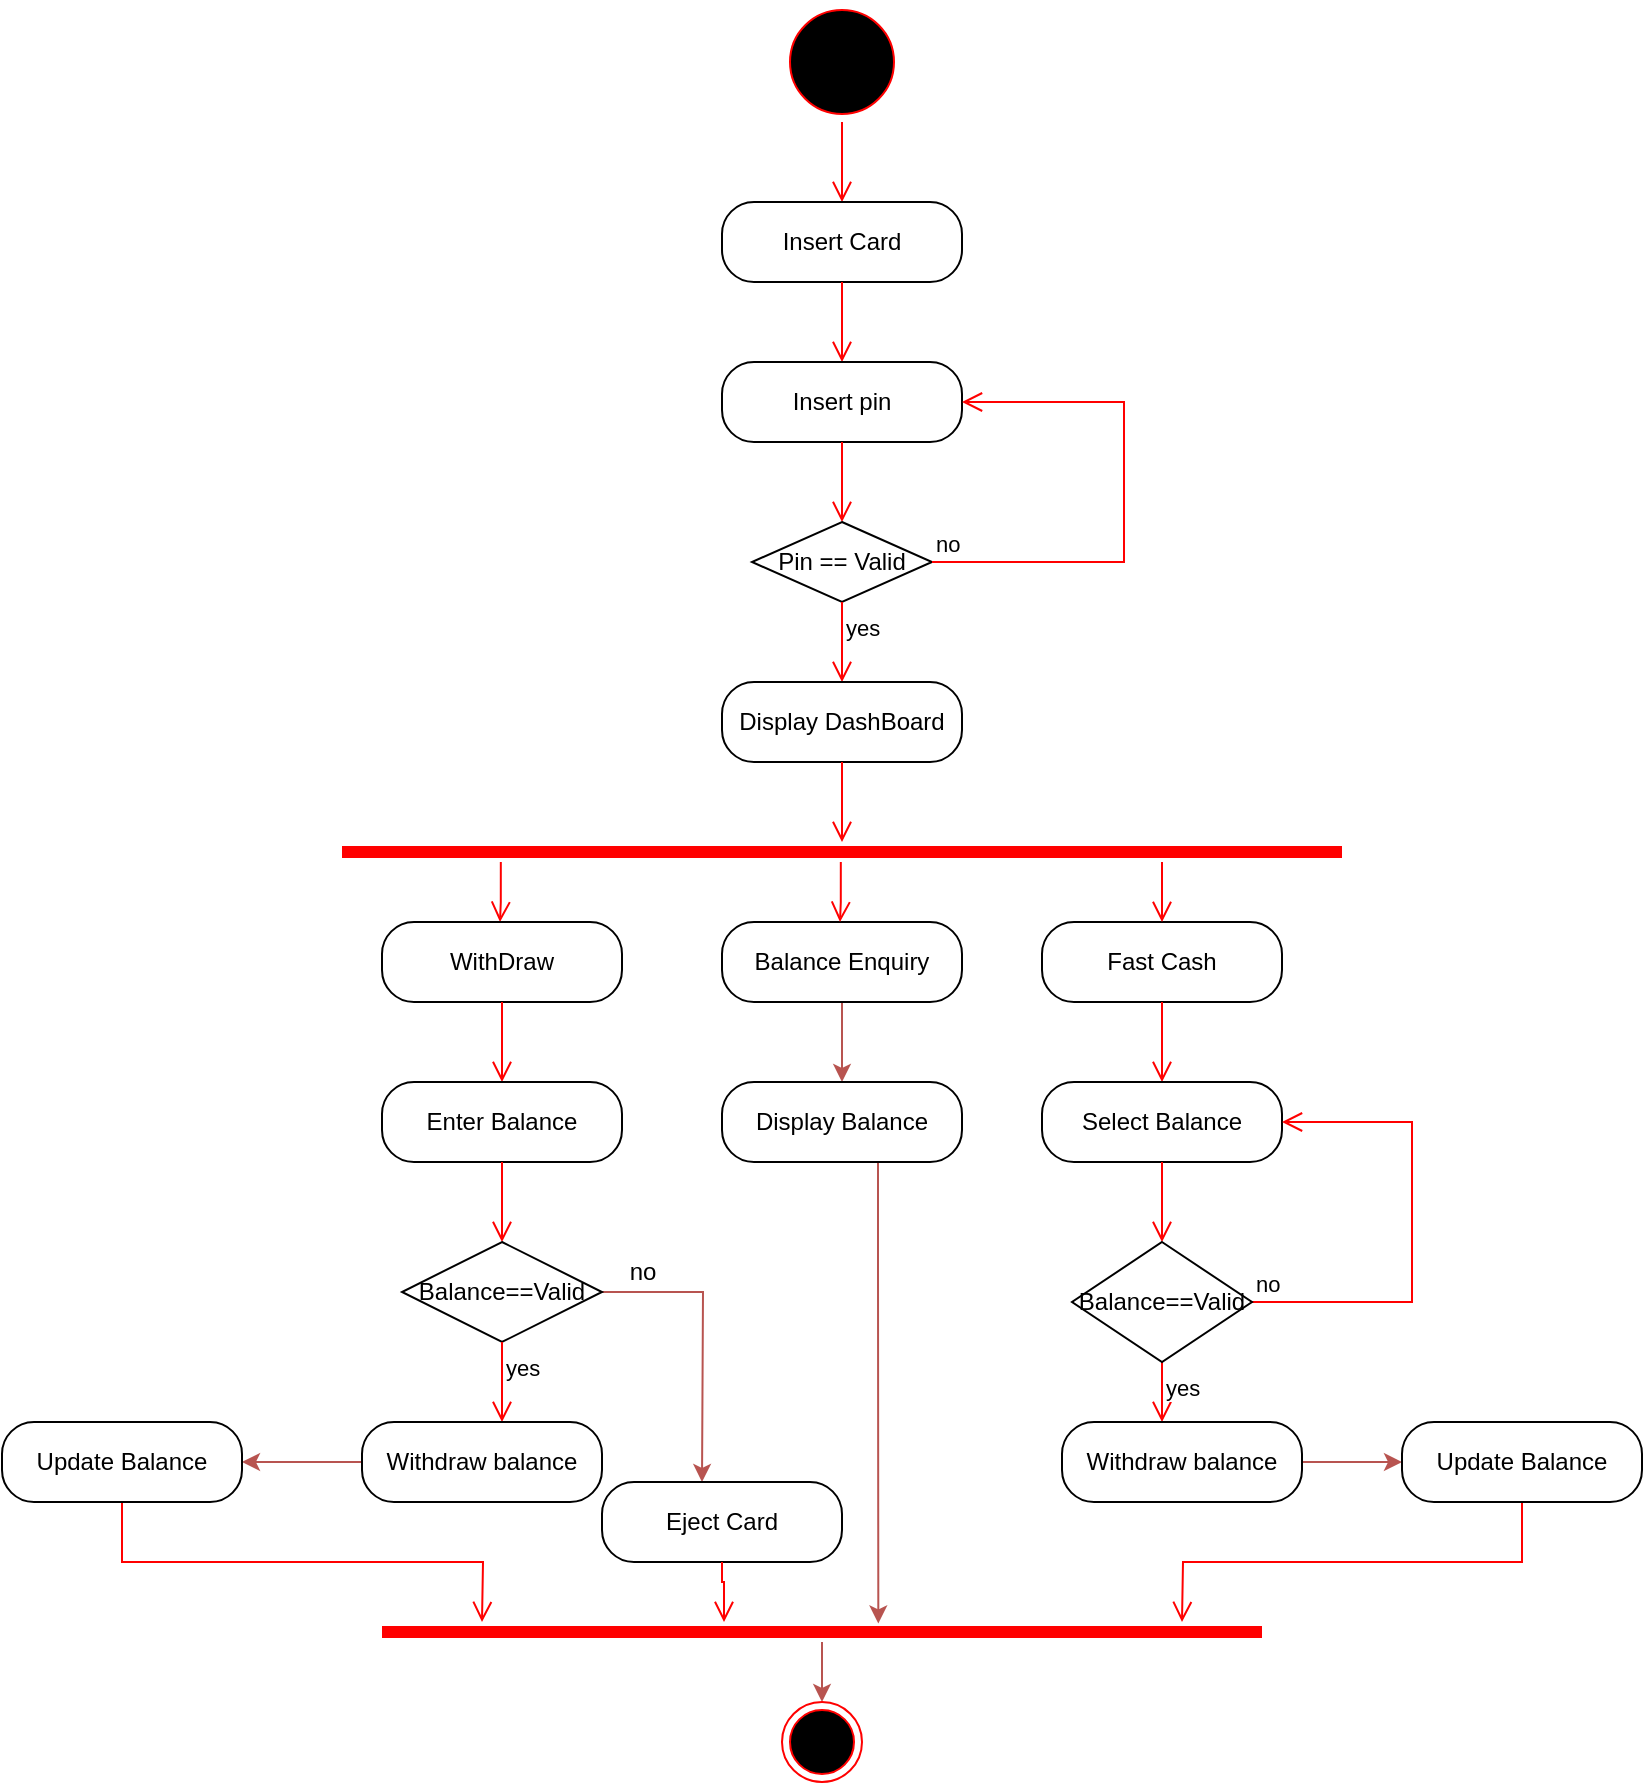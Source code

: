<mxfile version="24.7.7">
  <diagram name="Page-1" id="0783ab3e-0a74-02c8-0abd-f7b4e66b4bec">
    <mxGraphModel dx="2153" dy="1809" grid="1" gridSize="10" guides="1" tooltips="1" connect="1" arrows="1" fold="1" page="1" pageScale="1" pageWidth="850" pageHeight="1100" background="none" math="0" shadow="0">
      <root>
        <mxCell id="0" />
        <mxCell id="1" parent="0" />
        <mxCell id="CcU4lqQbevAo3Q5dIPAm-1" value="" style="ellipse;html=1;shape=startState;fillColor=#000000;strokeColor=#ff0000;" parent="1" vertex="1">
          <mxGeometry x="380" y="-1100" width="60" height="60" as="geometry" />
        </mxCell>
        <mxCell id="CcU4lqQbevAo3Q5dIPAm-2" value="" style="edgeStyle=orthogonalEdgeStyle;html=1;verticalAlign=bottom;endArrow=open;endSize=8;strokeColor=#ff0000;rounded=0;" parent="1" source="CcU4lqQbevAo3Q5dIPAm-1" edge="1">
          <mxGeometry relative="1" as="geometry">
            <mxPoint x="410" y="-1000" as="targetPoint" />
            <Array as="points">
              <mxPoint x="410" y="-1010" />
            </Array>
          </mxGeometry>
        </mxCell>
        <mxCell id="CcU4lqQbevAo3Q5dIPAm-3" value="Insert Card" style="rounded=1;whiteSpace=wrap;html=1;arcSize=40;" parent="1" vertex="1">
          <mxGeometry x="350" y="-1000" width="120" height="40" as="geometry" />
        </mxCell>
        <mxCell id="CcU4lqQbevAo3Q5dIPAm-4" value="" style="edgeStyle=orthogonalEdgeStyle;html=1;verticalAlign=bottom;endArrow=open;endSize=8;strokeColor=#ff0000;rounded=0;" parent="1" source="CcU4lqQbevAo3Q5dIPAm-3" edge="1">
          <mxGeometry relative="1" as="geometry">
            <mxPoint x="410" y="-920" as="targetPoint" />
          </mxGeometry>
        </mxCell>
        <mxCell id="CcU4lqQbevAo3Q5dIPAm-5" value="Insert pin" style="rounded=1;whiteSpace=wrap;html=1;arcSize=40;" parent="1" vertex="1">
          <mxGeometry x="350" y="-920" width="120" height="40" as="geometry" />
        </mxCell>
        <mxCell id="CcU4lqQbevAo3Q5dIPAm-6" value="" style="edgeStyle=orthogonalEdgeStyle;html=1;verticalAlign=bottom;endArrow=open;endSize=8;strokeColor=#ff0000;rounded=0;" parent="1" source="CcU4lqQbevAo3Q5dIPAm-5" edge="1">
          <mxGeometry relative="1" as="geometry">
            <mxPoint x="410" y="-840" as="targetPoint" />
          </mxGeometry>
        </mxCell>
        <mxCell id="CcU4lqQbevAo3Q5dIPAm-7" value="Pin == Valid" style="rhombus;whiteSpace=wrap;html=1;" parent="1" vertex="1">
          <mxGeometry x="365" y="-840" width="90" height="40" as="geometry" />
        </mxCell>
        <mxCell id="CcU4lqQbevAo3Q5dIPAm-9" value="yes" style="edgeStyle=orthogonalEdgeStyle;html=1;align=left;verticalAlign=top;endArrow=open;endSize=8;strokeColor=#ff0000;rounded=0;" parent="1" source="CcU4lqQbevAo3Q5dIPAm-7" edge="1">
          <mxGeometry x="-1" relative="1" as="geometry">
            <mxPoint x="410" y="-760" as="targetPoint" />
          </mxGeometry>
        </mxCell>
        <mxCell id="CcU4lqQbevAo3Q5dIPAm-10" value="Display DashBoard" style="rounded=1;whiteSpace=wrap;html=1;arcSize=40;" parent="1" vertex="1">
          <mxGeometry x="350" y="-760" width="120" height="40" as="geometry" />
        </mxCell>
        <mxCell id="CcU4lqQbevAo3Q5dIPAm-11" value="" style="edgeStyle=orthogonalEdgeStyle;html=1;verticalAlign=bottom;endArrow=open;endSize=8;strokeColor=#ff0000;rounded=0;" parent="1" source="CcU4lqQbevAo3Q5dIPAm-10" edge="1">
          <mxGeometry relative="1" as="geometry">
            <mxPoint x="410" y="-680" as="targetPoint" />
          </mxGeometry>
        </mxCell>
        <mxCell id="v41XGcQMfP5qXKFrWKZM-6" style="edgeStyle=orthogonalEdgeStyle;rounded=0;orthogonalLoop=1;jettySize=auto;html=1;exitX=0.5;exitY=1;exitDx=0;exitDy=0;fillColor=#f8cecc;strokeColor=#b85450;" edge="1" parent="1" source="CcU4lqQbevAo3Q5dIPAm-15">
          <mxGeometry relative="1" as="geometry">
            <mxPoint x="410" y="-560" as="targetPoint" />
          </mxGeometry>
        </mxCell>
        <mxCell id="CcU4lqQbevAo3Q5dIPAm-15" value="Balance Enquiry" style="rounded=1;whiteSpace=wrap;html=1;arcSize=40;" parent="1" vertex="1">
          <mxGeometry x="350" y="-640" width="120" height="40" as="geometry" />
        </mxCell>
        <mxCell id="CcU4lqQbevAo3Q5dIPAm-17" value="Fast Cash" style="rounded=1;whiteSpace=wrap;html=1;arcSize=40;" parent="1" vertex="1">
          <mxGeometry x="510" y="-640" width="120" height="40" as="geometry" />
        </mxCell>
        <mxCell id="CcU4lqQbevAo3Q5dIPAm-18" value="" style="edgeStyle=orthogonalEdgeStyle;html=1;verticalAlign=bottom;endArrow=open;endSize=8;strokeColor=#ff0000;rounded=0;" parent="1" source="CcU4lqQbevAo3Q5dIPAm-17" edge="1">
          <mxGeometry relative="1" as="geometry">
            <mxPoint x="570" y="-560" as="targetPoint" />
          </mxGeometry>
        </mxCell>
        <mxCell id="CcU4lqQbevAo3Q5dIPAm-23" value="Select Balance" style="rounded=1;whiteSpace=wrap;html=1;arcSize=40;" parent="1" vertex="1">
          <mxGeometry x="510" y="-560" width="120" height="40" as="geometry" />
        </mxCell>
        <mxCell id="CcU4lqQbevAo3Q5dIPAm-29" value="yes" style="edgeStyle=orthogonalEdgeStyle;html=1;align=left;verticalAlign=top;endArrow=open;endSize=8;strokeColor=#ff0000;rounded=0;" parent="1" source="CcU4lqQbevAo3Q5dIPAm-28" edge="1">
          <mxGeometry x="-1" relative="1" as="geometry">
            <mxPoint x="570" y="-390" as="targetPoint" />
          </mxGeometry>
        </mxCell>
        <mxCell id="v41XGcQMfP5qXKFrWKZM-18" value="" style="edgeStyle=orthogonalEdgeStyle;rounded=0;orthogonalLoop=1;jettySize=auto;html=1;fillColor=#f8cecc;strokeColor=#b85450;" edge="1" parent="1" source="CcU4lqQbevAo3Q5dIPAm-32" target="v41XGcQMfP5qXKFrWKZM-16">
          <mxGeometry relative="1" as="geometry" />
        </mxCell>
        <mxCell id="CcU4lqQbevAo3Q5dIPAm-32" value="Withdraw balance" style="rounded=1;whiteSpace=wrap;html=1;arcSize=40;" parent="1" vertex="1">
          <mxGeometry x="520" y="-390" width="120" height="40" as="geometry" />
        </mxCell>
        <mxCell id="CcU4lqQbevAo3Q5dIPAm-33" value="" style="edgeStyle=orthogonalEdgeStyle;html=1;verticalAlign=bottom;endArrow=open;endSize=8;strokeColor=#ff0000;rounded=0;exitX=0.5;exitY=1;exitDx=0;exitDy=0;" parent="1" source="v41XGcQMfP5qXKFrWKZM-16" edge="1">
          <mxGeometry relative="1" as="geometry">
            <mxPoint x="580" y="-290" as="targetPoint" />
          </mxGeometry>
        </mxCell>
        <mxCell id="CcU4lqQbevAo3Q5dIPAm-43" value="no" style="edgeStyle=orthogonalEdgeStyle;html=1;align=left;verticalAlign=bottom;endArrow=open;endSize=8;strokeColor=#ff0000;rounded=0;entryX=1;entryY=0.75;entryDx=0;entryDy=0;exitX=1;exitY=0.5;exitDx=0;exitDy=0;exitPerimeter=0;" parent="1" source="CcU4lqQbevAo3Q5dIPAm-7" edge="1">
          <mxGeometry x="-1" relative="1" as="geometry">
            <mxPoint x="470" y="-900" as="targetPoint" />
            <Array as="points">
              <mxPoint x="551" y="-820" />
              <mxPoint x="551" y="-900" />
            </Array>
            <mxPoint x="455" y="-790" as="sourcePoint" />
          </mxGeometry>
        </mxCell>
        <mxCell id="CcU4lqQbevAo3Q5dIPAm-47" value="" style="shape=line;html=1;strokeWidth=6;strokeColor=#ff0000;" parent="1" vertex="1">
          <mxGeometry x="160" y="-680" width="500" height="10" as="geometry" />
        </mxCell>
        <mxCell id="CcU4lqQbevAo3Q5dIPAm-49" value="" style="edgeStyle=orthogonalEdgeStyle;html=1;verticalAlign=bottom;endArrow=open;endSize=8;strokeColor=#ff0000;rounded=0;" parent="1" edge="1">
          <mxGeometry relative="1" as="geometry">
            <mxPoint x="570" y="-640" as="targetPoint" />
            <mxPoint x="570" y="-670" as="sourcePoint" />
            <Array as="points">
              <mxPoint x="570" y="-660" />
              <mxPoint x="570" y="-660" />
            </Array>
          </mxGeometry>
        </mxCell>
        <mxCell id="CcU4lqQbevAo3Q5dIPAm-50" value="" style="edgeStyle=orthogonalEdgeStyle;html=1;verticalAlign=bottom;endArrow=open;endSize=8;strokeColor=#ff0000;rounded=0;" parent="1" edge="1">
          <mxGeometry relative="1" as="geometry">
            <mxPoint x="239" y="-640" as="targetPoint" />
            <mxPoint x="239.41" y="-670" as="sourcePoint" />
            <Array as="points">
              <mxPoint x="239.41" y="-650" />
              <mxPoint x="239.41" y="-650" />
            </Array>
          </mxGeometry>
        </mxCell>
        <mxCell id="CcU4lqQbevAo3Q5dIPAm-55" value="WithDraw" style="rounded=1;whiteSpace=wrap;html=1;arcSize=40;" parent="1" vertex="1">
          <mxGeometry x="180" y="-640" width="120" height="40" as="geometry" />
        </mxCell>
        <mxCell id="CcU4lqQbevAo3Q5dIPAm-56" value="" style="edgeStyle=orthogonalEdgeStyle;html=1;verticalAlign=bottom;endArrow=open;endSize=8;strokeColor=#ff0000;rounded=0;" parent="1" source="CcU4lqQbevAo3Q5dIPAm-55" edge="1">
          <mxGeometry relative="1" as="geometry">
            <mxPoint x="240" y="-560" as="targetPoint" />
          </mxGeometry>
        </mxCell>
        <mxCell id="CcU4lqQbevAo3Q5dIPAm-57" value="Enter Balance" style="rounded=1;whiteSpace=wrap;html=1;arcSize=40;" parent="1" vertex="1">
          <mxGeometry x="180" y="-560" width="120" height="40" as="geometry" />
        </mxCell>
        <mxCell id="CcU4lqQbevAo3Q5dIPAm-58" value="" style="edgeStyle=orthogonalEdgeStyle;html=1;verticalAlign=bottom;endArrow=open;endSize=8;strokeColor=#ff0000;rounded=0;" parent="1" source="CcU4lqQbevAo3Q5dIPAm-57" edge="1">
          <mxGeometry relative="1" as="geometry">
            <mxPoint x="240" y="-480" as="targetPoint" />
          </mxGeometry>
        </mxCell>
        <mxCell id="v41XGcQMfP5qXKFrWKZM-10" style="edgeStyle=orthogonalEdgeStyle;rounded=0;orthogonalLoop=1;jettySize=auto;html=1;entryX=0.564;entryY=0.075;entryDx=0;entryDy=0;fillColor=#f8cecc;strokeColor=#b85450;entryPerimeter=0;" edge="1" parent="1" source="CcU4lqQbevAo3Q5dIPAm-59" target="CcU4lqQbevAo3Q5dIPAm-75">
          <mxGeometry relative="1" as="geometry">
            <mxPoint x="410" y="-480.0" as="targetPoint" />
            <Array as="points">
              <mxPoint x="428" y="-470" />
              <mxPoint x="428" y="-470" />
            </Array>
          </mxGeometry>
        </mxCell>
        <mxCell id="CcU4lqQbevAo3Q5dIPAm-59" value="Display Balance" style="rounded=1;whiteSpace=wrap;html=1;arcSize=40;" parent="1" vertex="1">
          <mxGeometry x="350" y="-560" width="120" height="40" as="geometry" />
        </mxCell>
        <mxCell id="v41XGcQMfP5qXKFrWKZM-9" style="edgeStyle=orthogonalEdgeStyle;rounded=0;orthogonalLoop=1;jettySize=auto;html=1;fillColor=#f8cecc;strokeColor=#b85450;" edge="1" parent="1" source="CcU4lqQbevAo3Q5dIPAm-63">
          <mxGeometry relative="1" as="geometry">
            <mxPoint x="340" y="-360" as="targetPoint" />
          </mxGeometry>
        </mxCell>
        <mxCell id="CcU4lqQbevAo3Q5dIPAm-63" value="Balance==Valid" style="rhombus;whiteSpace=wrap;html=1;" parent="1" vertex="1">
          <mxGeometry x="190" y="-480" width="100" height="50" as="geometry" />
        </mxCell>
        <mxCell id="CcU4lqQbevAo3Q5dIPAm-65" value="yes" style="edgeStyle=orthogonalEdgeStyle;html=1;align=left;verticalAlign=top;endArrow=open;endSize=8;strokeColor=#ff0000;rounded=0;" parent="1" source="CcU4lqQbevAo3Q5dIPAm-63" edge="1">
          <mxGeometry x="-1" relative="1" as="geometry">
            <mxPoint x="240" y="-390" as="targetPoint" />
          </mxGeometry>
        </mxCell>
        <mxCell id="v41XGcQMfP5qXKFrWKZM-14" style="edgeStyle=orthogonalEdgeStyle;rounded=0;orthogonalLoop=1;jettySize=auto;html=1;fillColor=#f8cecc;strokeColor=#b85450;" edge="1" parent="1" source="CcU4lqQbevAo3Q5dIPAm-66">
          <mxGeometry relative="1" as="geometry">
            <mxPoint x="110" y="-370.0" as="targetPoint" />
          </mxGeometry>
        </mxCell>
        <mxCell id="CcU4lqQbevAo3Q5dIPAm-66" value="Withdraw balance" style="rounded=1;whiteSpace=wrap;html=1;arcSize=40;" parent="1" vertex="1">
          <mxGeometry x="170" y="-390" width="120" height="40" as="geometry" />
        </mxCell>
        <mxCell id="CcU4lqQbevAo3Q5dIPAm-67" value="" style="edgeStyle=orthogonalEdgeStyle;html=1;verticalAlign=bottom;endArrow=open;endSize=8;strokeColor=#ff0000;rounded=0;exitX=0.5;exitY=1;exitDx=0;exitDy=0;" parent="1" source="v41XGcQMfP5qXKFrWKZM-15" edge="1">
          <mxGeometry relative="1" as="geometry">
            <mxPoint x="230" y="-290" as="targetPoint" />
          </mxGeometry>
        </mxCell>
        <mxCell id="CcU4lqQbevAo3Q5dIPAm-69" value="no" style="edgeStyle=orthogonalEdgeStyle;html=1;align=left;verticalAlign=bottom;endArrow=open;endSize=8;strokeColor=#ff0000;rounded=0;entryX=1;entryY=0.5;entryDx=0;entryDy=0;exitX=1;exitY=0.5;exitDx=0;exitDy=0;" parent="1" source="CcU4lqQbevAo3Q5dIPAm-28" target="CcU4lqQbevAo3Q5dIPAm-23" edge="1">
          <mxGeometry x="-1" relative="1" as="geometry">
            <mxPoint x="630" y="-500" as="targetPoint" />
            <Array as="points">
              <mxPoint x="695" y="-450" />
              <mxPoint x="695" y="-540" />
            </Array>
            <mxPoint x="610" y="-420" as="sourcePoint" />
          </mxGeometry>
        </mxCell>
        <mxCell id="CcU4lqQbevAo3Q5dIPAm-71" value="Eject Card" style="rounded=1;whiteSpace=wrap;html=1;arcSize=40;" parent="1" vertex="1">
          <mxGeometry x="290" y="-360" width="120" height="40" as="geometry" />
        </mxCell>
        <mxCell id="CcU4lqQbevAo3Q5dIPAm-72" value="" style="edgeStyle=orthogonalEdgeStyle;html=1;verticalAlign=bottom;endArrow=open;endSize=8;strokeColor=#ff0000;rounded=0;" parent="1" source="CcU4lqQbevAo3Q5dIPAm-71" edge="1">
          <mxGeometry relative="1" as="geometry">
            <mxPoint x="351" y="-290" as="targetPoint" />
            <Array as="points">
              <mxPoint x="350" y="-310" />
              <mxPoint x="351" y="-285" />
            </Array>
          </mxGeometry>
        </mxCell>
        <mxCell id="v41XGcQMfP5qXKFrWKZM-11" style="edgeStyle=orthogonalEdgeStyle;rounded=0;orthogonalLoop=1;jettySize=auto;html=1;fillColor=#f8cecc;strokeColor=#b85450;" edge="1" parent="1" source="CcU4lqQbevAo3Q5dIPAm-75">
          <mxGeometry relative="1" as="geometry">
            <mxPoint x="400" y="-250" as="targetPoint" />
          </mxGeometry>
        </mxCell>
        <mxCell id="CcU4lqQbevAo3Q5dIPAm-75" value="" style="shape=line;html=1;strokeWidth=6;strokeColor=#ff0000;" parent="1" vertex="1">
          <mxGeometry x="180" y="-290" width="440" height="10" as="geometry" />
        </mxCell>
        <mxCell id="v41XGcQMfP5qXKFrWKZM-3" value="" style="ellipse;html=1;shape=endState;fillColor=#000000;strokeColor=#ff0000;" vertex="1" parent="1">
          <mxGeometry x="380" y="-250" width="40" height="40" as="geometry" />
        </mxCell>
        <mxCell id="v41XGcQMfP5qXKFrWKZM-5" value="" style="edgeStyle=orthogonalEdgeStyle;html=1;verticalAlign=bottom;endArrow=open;endSize=8;strokeColor=#ff0000;rounded=0;" edge="1" parent="1">
          <mxGeometry relative="1" as="geometry">
            <mxPoint x="409" y="-640" as="targetPoint" />
            <mxPoint x="409.41" y="-670" as="sourcePoint" />
            <Array as="points">
              <mxPoint x="409.41" y="-650" />
              <mxPoint x="409.41" y="-650" />
            </Array>
          </mxGeometry>
        </mxCell>
        <mxCell id="v41XGcQMfP5qXKFrWKZM-7" value="" style="edgeStyle=orthogonalEdgeStyle;html=1;verticalAlign=bottom;endArrow=open;endSize=8;strokeColor=#ff0000;rounded=0;" edge="1" parent="1" source="CcU4lqQbevAo3Q5dIPAm-23" target="CcU4lqQbevAo3Q5dIPAm-28">
          <mxGeometry relative="1" as="geometry">
            <mxPoint x="580" y="-320" as="targetPoint" />
            <mxPoint x="565" y="-480" as="sourcePoint" />
          </mxGeometry>
        </mxCell>
        <mxCell id="CcU4lqQbevAo3Q5dIPAm-28" value="Balance==Valid" style="rhombus;whiteSpace=wrap;html=1;" parent="1" vertex="1">
          <mxGeometry x="525" y="-480" width="90" height="60" as="geometry" />
        </mxCell>
        <mxCell id="v41XGcQMfP5qXKFrWKZM-13" value="no" style="text;html=1;align=center;verticalAlign=middle;resizable=0;points=[];autosize=1;strokeColor=none;fillColor=none;" vertex="1" parent="1">
          <mxGeometry x="290" y="-480" width="40" height="30" as="geometry" />
        </mxCell>
        <mxCell id="v41XGcQMfP5qXKFrWKZM-15" value="Update Balance" style="rounded=1;whiteSpace=wrap;html=1;arcSize=40;" vertex="1" parent="1">
          <mxGeometry x="-10" y="-390" width="120" height="40" as="geometry" />
        </mxCell>
        <mxCell id="v41XGcQMfP5qXKFrWKZM-16" value="Update Balance" style="rounded=1;whiteSpace=wrap;html=1;arcSize=40;" vertex="1" parent="1">
          <mxGeometry x="690" y="-390" width="120" height="40" as="geometry" />
        </mxCell>
      </root>
    </mxGraphModel>
  </diagram>
</mxfile>
